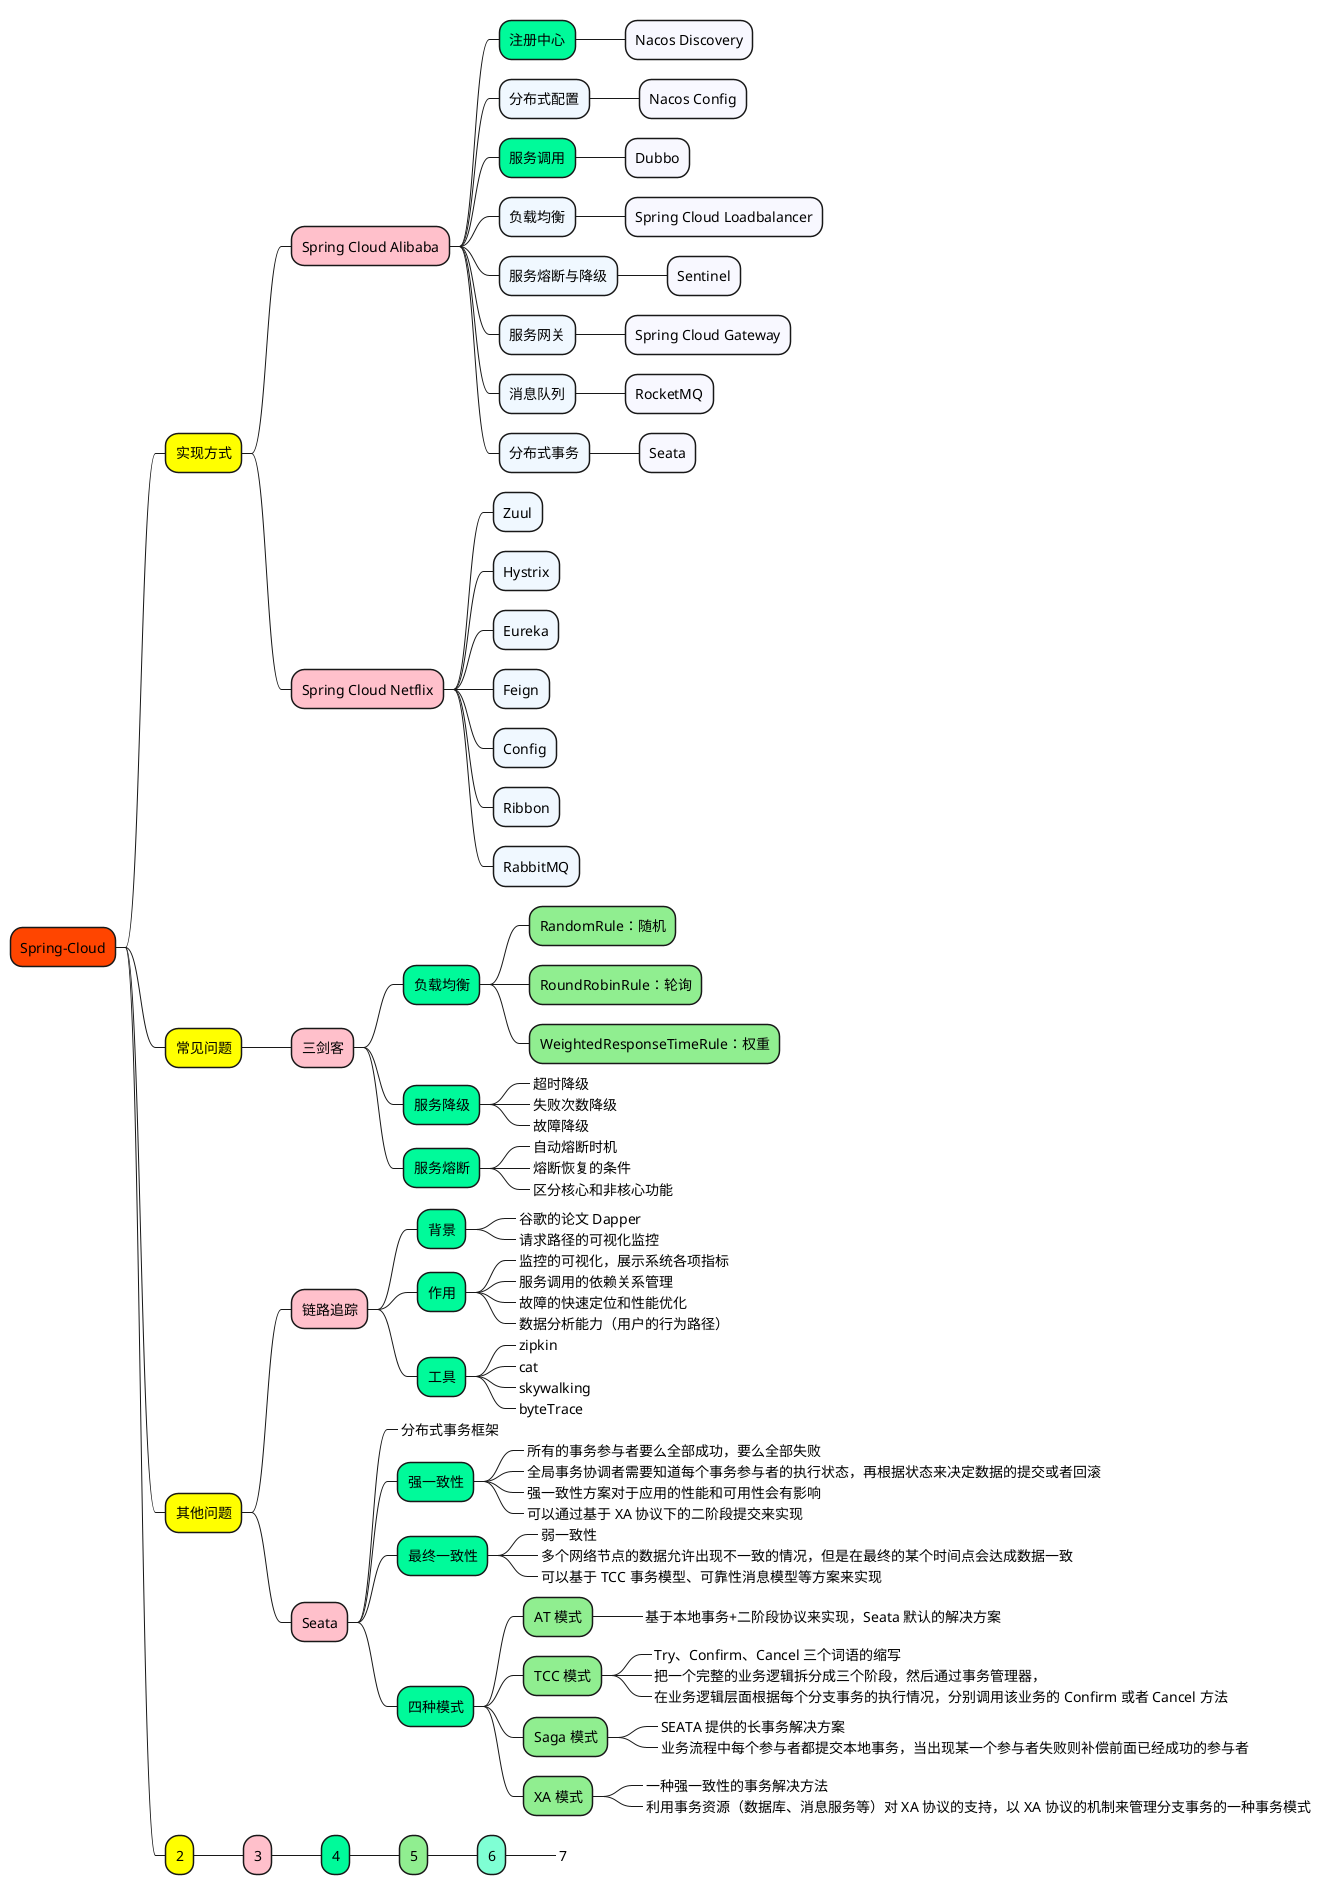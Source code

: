 @startmindmap

+[#OrangeRed] Spring-Cloud

++[#yellow] 实现方式

+++[#Pink] Spring Cloud Alibaba
++++[#MediumSpringGreen] 注册中心
+++++[#GhostWhite] Nacos Discovery
++++[#AliceBlue] 分布式配置
+++++[#GhostWhite] Nacos Config
++++[#MediumSpringGreen] 服务调用
+++++[#GhostWhite] Dubbo
++++[#AliceBlue] 负载均衡
+++++[#GhostWhite] Spring Cloud Loadbalancer
++++[#AliceBlue] 服务熔断与降级
+++++[#GhostWhite] Sentinel
++++[#AliceBlue] 服务网关
+++++[#GhostWhite] Spring Cloud Gateway
++++[#AliceBlue] 消息队列
+++++[#GhostWhite] RocketMQ
++++[#AliceBlue] 分布式事务
+++++[#GhostWhite] Seata


+++[#Pink] Spring Cloud Netflix
++++[#AliceBlue] Zuul
++++[#AliceBlue] Hystrix
++++[#AliceBlue] Eureka
++++[#AliceBlue] Feign
++++[#AliceBlue] Config
++++[#AliceBlue] Ribbon
++++[#AliceBlue] RabbitMQ


++[#yellow] 常见问题

+++[#Pink] 三剑客

++++[#MediumSpringGreen] 负载均衡
+++++[#LightGreen] RandomRule：随机
+++++[#LightGreen] RoundRobinRule：轮询
+++++[#LightGreen] WeightedResponseTimeRule：权重

++++[#MediumSpringGreen] 服务降级
+++++[#LightGreen]_ 超时降级
+++++[#LightGreen]_ 失败次数降级
+++++[#LightGreen]_ 故障降级

++++[#MediumSpringGreen] 服务熔断
+++++[#LightGreen]_ 自动熔断时机
+++++[#LightGreen]_ 熔断恢复的条件
+++++[#LightGreen]_ 区分核心和非核心功能


++[#yellow] 其他问题

+++[#Pink] 链路追踪

++++[#MediumSpringGreen] 背景
+++++[#GhostWhite]_ 谷歌的论文 Dapper
+++++[#GhostWhite]_ 请求路径的可视化监控

++++[#MediumSpringGreen] 作用
+++++[#GhostWhite]_ 监控的可视化，展示系统各项指标
+++++[#GhostWhite]_ 服务调用的依赖关系管理
+++++[#GhostWhite]_ 故障的快速定位和性能优化
+++++[#GhostWhite]_ 数据分析能力（用户的行为路径）

++++[#MediumSpringGreen] 工具
+++++[#GhostWhite]_ zipkin
+++++[#GhostWhite]_ cat
+++++[#GhostWhite]_ skywalking
+++++[#GhostWhite]_ byteTrace


+++[#Pink] Seata

++++[#MediumSpringGreen]_ 分布式事务框架

++++[#MediumSpringGreen] 强一致性
+++++[#LightGreen]_ 所有的事务参与者要么全部成功，要么全部失败
+++++[#LightGreen]_ 全局事务协调者需要知道每个事务参与者的执行状态，再根据状态来决定数据的提交或者回滚
+++++[#LightGreen]_ 强一致性方案对于应用的性能和可用性会有影响
+++++[#LightGreen]_ 可以通过基于 XA 协议下的二阶段提交来实现

++++[#MediumSpringGreen] 最终一致性
+++++[#LightGreen]_ 弱一致性
+++++[#LightGreen]_ 多个网络节点的数据允许出现不一致的情况，但是在最终的某个时间点会达成数据一致
+++++[#LightGreen]_ 可以基于 TCC 事务模型、可靠性消息模型等方案来实现

++++[#MediumSpringGreen] 四种模式
+++++[#LightGreen] AT 模式
++++++[#Aquamarine]_ 基于本地事务+二阶段协议来实现，Seata 默认的解决方案
+++++[#LightGreen] TCC 模式
++++++[#Aquamarine]_ Try、Confirm、Cancel 三个词语的缩写
++++++[#Aquamarine]_ 把一个完整的业务逻辑拆分成三个阶段，然后通过事务管理器，
++++++[#Aquamarine]_ 在业务逻辑层面根据每个分支事务的执行情况，分别调用该业务的 Confirm 或者 Cancel 方法
+++++[#LightGreen] Saga 模式
++++++[#Aquamarine]_ SEATA 提供的长事务解决方案
++++++[#Aquamarine]_ 业务流程中每个参与者都提交本地事务，当出现某一个参与者失败则补偿前面已经成功的参与者
+++++[#LightGreen] XA 模式
++++++[#Aquamarine]_ 一种强一致性的事务解决方法
++++++[#Aquamarine]_ 利用事务资源（数据库、消息服务等）对 XA 协议的支持，以 XA 协议的机制来管理分支事务的一种事务模式



++[#yellow] 2

+++[#Pink] 3

++++[#MediumSpringGreen] 4
+++++[#LightGreen] 5
++++++[#Aquamarine] 6
+++++++[#Aquamarine]_ 7



@endmindmap